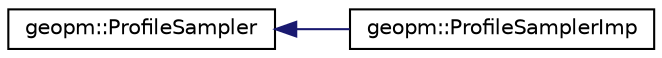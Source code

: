 digraph "Graphical Class Hierarchy"
{
  edge [fontname="Helvetica",fontsize="10",labelfontname="Helvetica",labelfontsize="10"];
  node [fontname="Helvetica",fontsize="10",shape=record];
  rankdir="LR";
  Node0 [label="geopm::ProfileSampler",height=0.2,width=0.4,color="black", fillcolor="white", style="filled",URL="$classgeopm_1_1_profile_sampler.html"];
  Node0 -> Node1 [dir="back",color="midnightblue",fontsize="10",style="solid",fontname="Helvetica"];
  Node1 [label="geopm::ProfileSamplerImp",height=0.2,width=0.4,color="black", fillcolor="white", style="filled",URL="$classgeopm_1_1_profile_sampler_imp.html",tooltip="Retrieves sample data from the set of application ranks on a single node. "];
}
